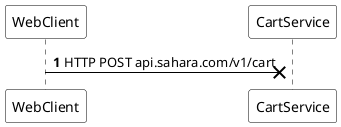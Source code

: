 @startuml SendDrop
skinparam shadowing false
skinparam ParticipantBorderColor black
skinparam ArrowColor black
skinparam ParticipantBackgroundColor white
skinparam ParticipantFontColor black
skinparam SequenceLifeLineBorderColor black

autonumber
WebClient ->x CartService : HTTP POST api.sahara.com/v1/cart
' CartService -> Database : Update cart
' CartService -> WebClient : HTTP Response 200

@enduml